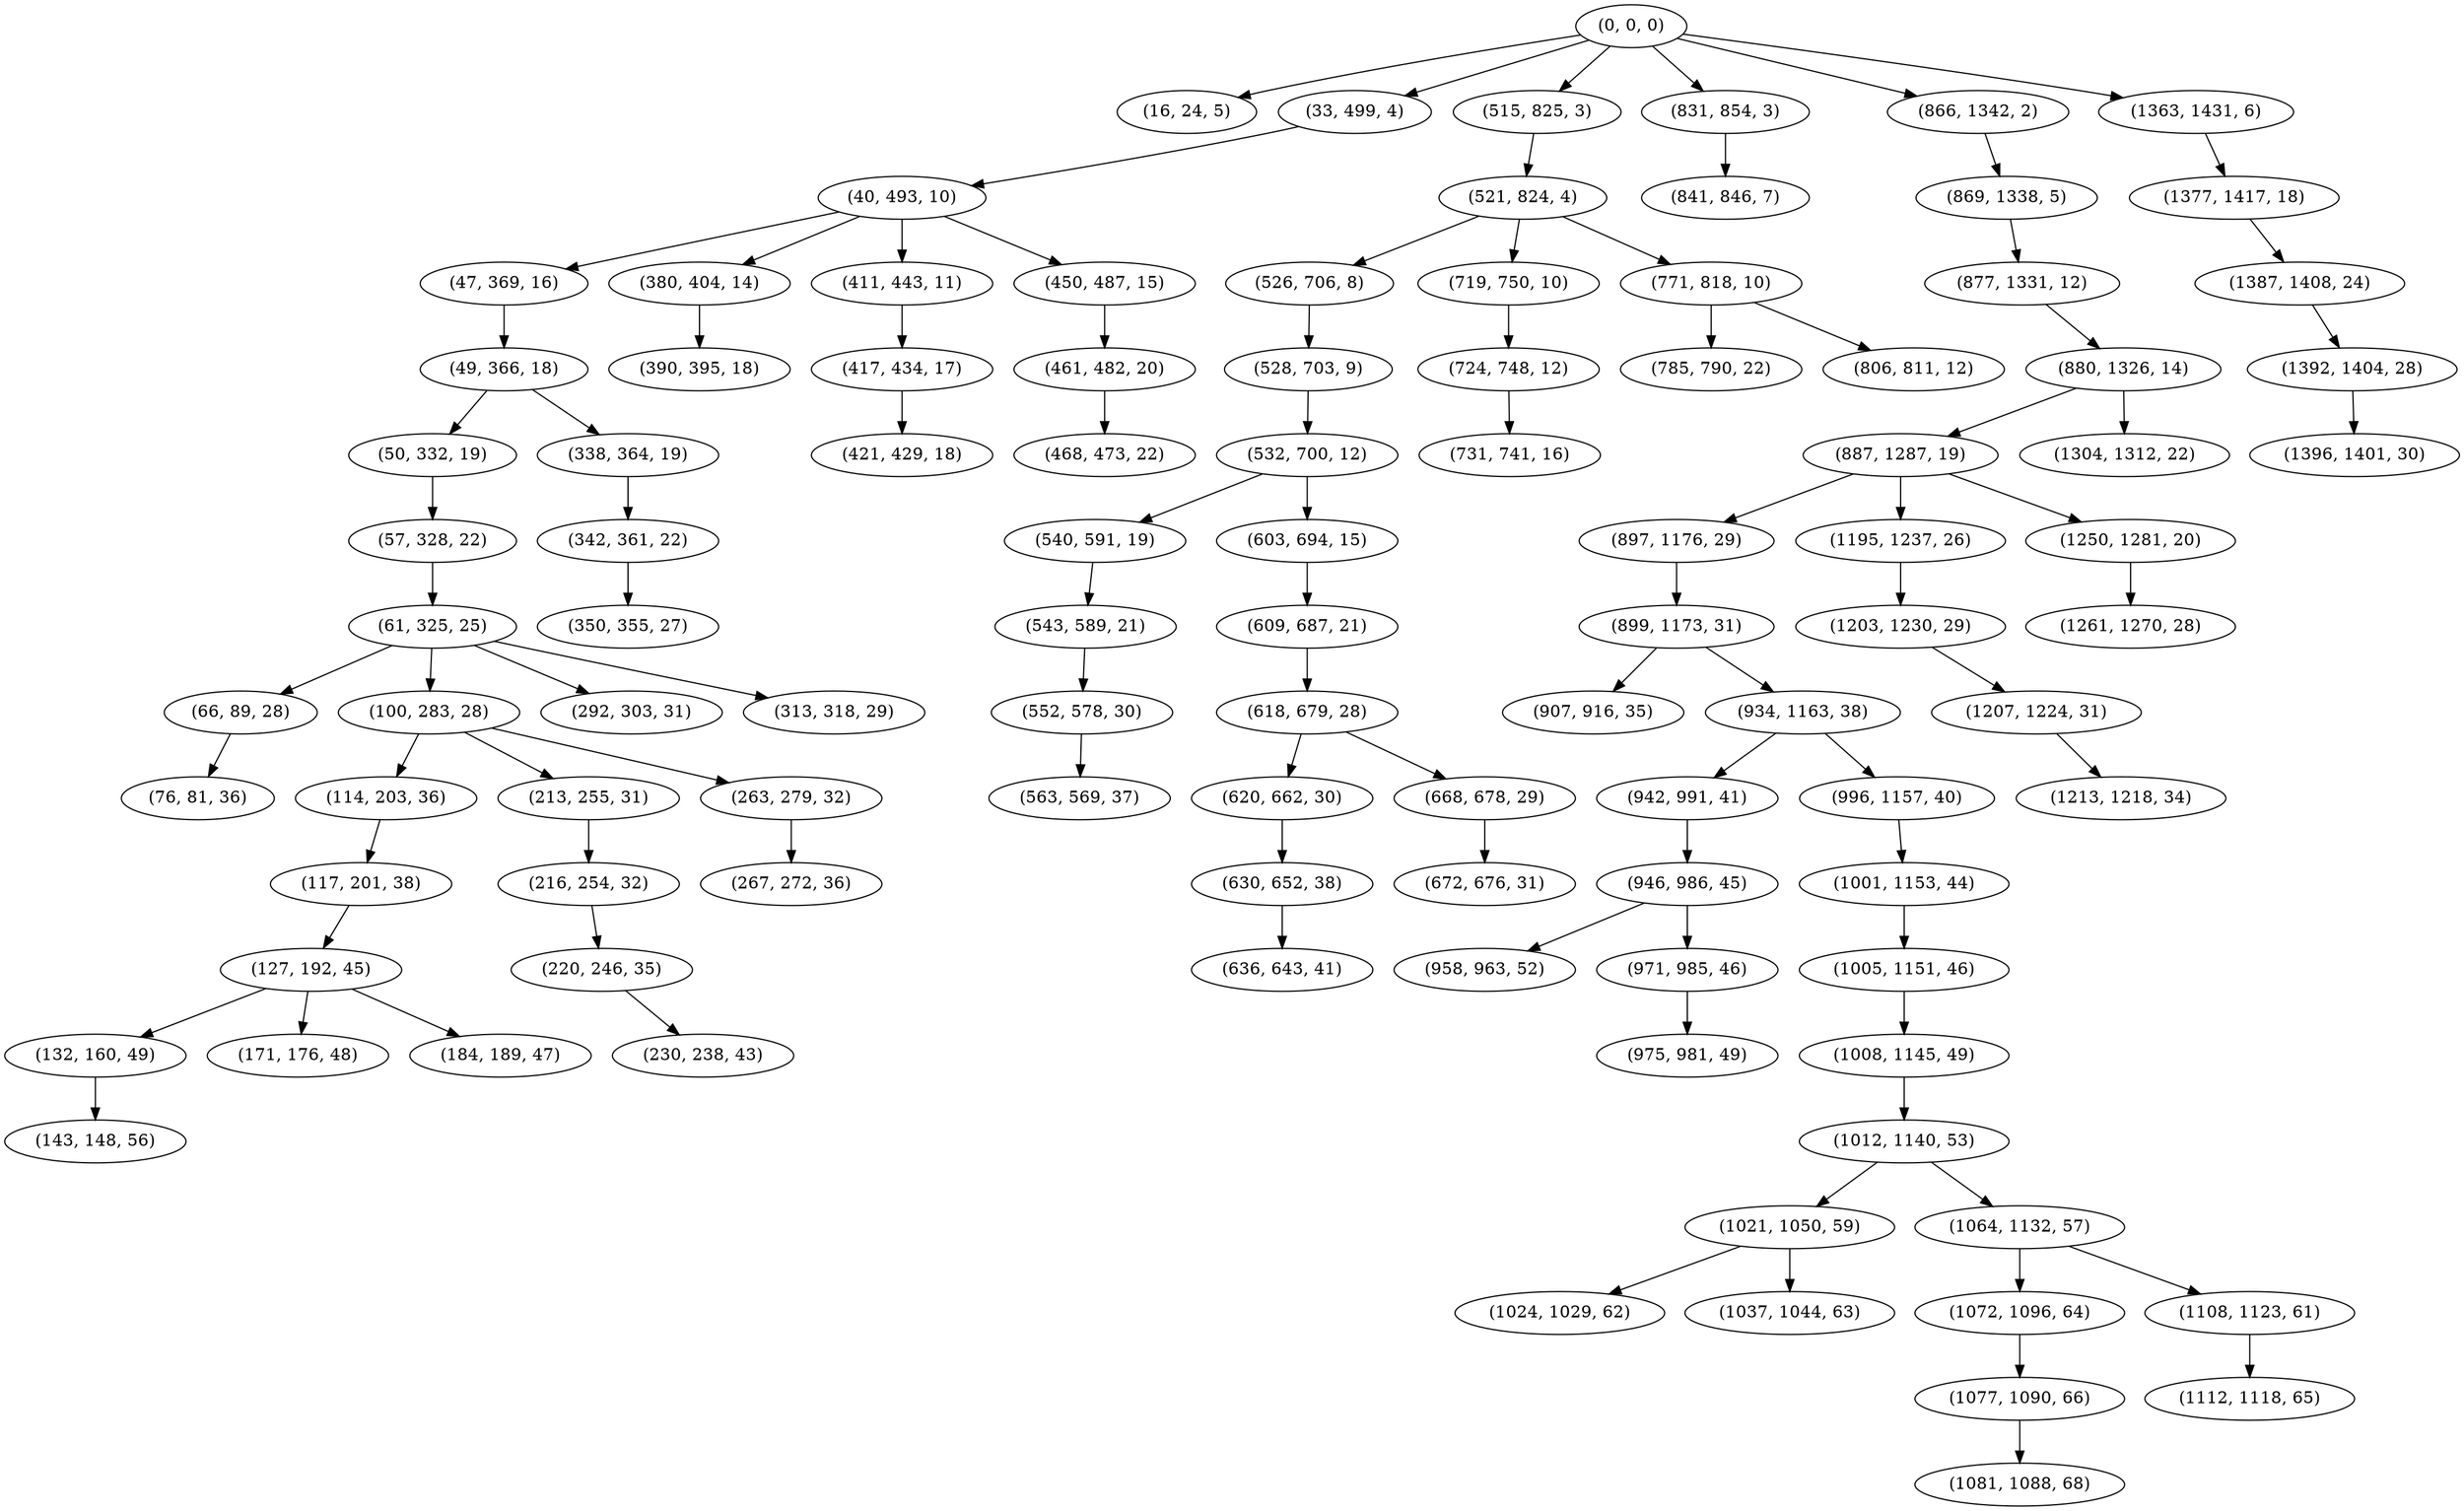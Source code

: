 digraph tree {
    "(0, 0, 0)";
    "(16, 24, 5)";
    "(33, 499, 4)";
    "(40, 493, 10)";
    "(47, 369, 16)";
    "(49, 366, 18)";
    "(50, 332, 19)";
    "(57, 328, 22)";
    "(61, 325, 25)";
    "(66, 89, 28)";
    "(76, 81, 36)";
    "(100, 283, 28)";
    "(114, 203, 36)";
    "(117, 201, 38)";
    "(127, 192, 45)";
    "(132, 160, 49)";
    "(143, 148, 56)";
    "(171, 176, 48)";
    "(184, 189, 47)";
    "(213, 255, 31)";
    "(216, 254, 32)";
    "(220, 246, 35)";
    "(230, 238, 43)";
    "(263, 279, 32)";
    "(267, 272, 36)";
    "(292, 303, 31)";
    "(313, 318, 29)";
    "(338, 364, 19)";
    "(342, 361, 22)";
    "(350, 355, 27)";
    "(380, 404, 14)";
    "(390, 395, 18)";
    "(411, 443, 11)";
    "(417, 434, 17)";
    "(421, 429, 18)";
    "(450, 487, 15)";
    "(461, 482, 20)";
    "(468, 473, 22)";
    "(515, 825, 3)";
    "(521, 824, 4)";
    "(526, 706, 8)";
    "(528, 703, 9)";
    "(532, 700, 12)";
    "(540, 591, 19)";
    "(543, 589, 21)";
    "(552, 578, 30)";
    "(563, 569, 37)";
    "(603, 694, 15)";
    "(609, 687, 21)";
    "(618, 679, 28)";
    "(620, 662, 30)";
    "(630, 652, 38)";
    "(636, 643, 41)";
    "(668, 678, 29)";
    "(672, 676, 31)";
    "(719, 750, 10)";
    "(724, 748, 12)";
    "(731, 741, 16)";
    "(771, 818, 10)";
    "(785, 790, 22)";
    "(806, 811, 12)";
    "(831, 854, 3)";
    "(841, 846, 7)";
    "(866, 1342, 2)";
    "(869, 1338, 5)";
    "(877, 1331, 12)";
    "(880, 1326, 14)";
    "(887, 1287, 19)";
    "(897, 1176, 29)";
    "(899, 1173, 31)";
    "(907, 916, 35)";
    "(934, 1163, 38)";
    "(942, 991, 41)";
    "(946, 986, 45)";
    "(958, 963, 52)";
    "(971, 985, 46)";
    "(975, 981, 49)";
    "(996, 1157, 40)";
    "(1001, 1153, 44)";
    "(1005, 1151, 46)";
    "(1008, 1145, 49)";
    "(1012, 1140, 53)";
    "(1021, 1050, 59)";
    "(1024, 1029, 62)";
    "(1037, 1044, 63)";
    "(1064, 1132, 57)";
    "(1072, 1096, 64)";
    "(1077, 1090, 66)";
    "(1081, 1088, 68)";
    "(1108, 1123, 61)";
    "(1112, 1118, 65)";
    "(1195, 1237, 26)";
    "(1203, 1230, 29)";
    "(1207, 1224, 31)";
    "(1213, 1218, 34)";
    "(1250, 1281, 20)";
    "(1261, 1270, 28)";
    "(1304, 1312, 22)";
    "(1363, 1431, 6)";
    "(1377, 1417, 18)";
    "(1387, 1408, 24)";
    "(1392, 1404, 28)";
    "(1396, 1401, 30)";
    "(0, 0, 0)" -> "(16, 24, 5)";
    "(0, 0, 0)" -> "(33, 499, 4)";
    "(0, 0, 0)" -> "(515, 825, 3)";
    "(0, 0, 0)" -> "(831, 854, 3)";
    "(0, 0, 0)" -> "(866, 1342, 2)";
    "(0, 0, 0)" -> "(1363, 1431, 6)";
    "(33, 499, 4)" -> "(40, 493, 10)";
    "(40, 493, 10)" -> "(47, 369, 16)";
    "(40, 493, 10)" -> "(380, 404, 14)";
    "(40, 493, 10)" -> "(411, 443, 11)";
    "(40, 493, 10)" -> "(450, 487, 15)";
    "(47, 369, 16)" -> "(49, 366, 18)";
    "(49, 366, 18)" -> "(50, 332, 19)";
    "(49, 366, 18)" -> "(338, 364, 19)";
    "(50, 332, 19)" -> "(57, 328, 22)";
    "(57, 328, 22)" -> "(61, 325, 25)";
    "(61, 325, 25)" -> "(66, 89, 28)";
    "(61, 325, 25)" -> "(100, 283, 28)";
    "(61, 325, 25)" -> "(292, 303, 31)";
    "(61, 325, 25)" -> "(313, 318, 29)";
    "(66, 89, 28)" -> "(76, 81, 36)";
    "(100, 283, 28)" -> "(114, 203, 36)";
    "(100, 283, 28)" -> "(213, 255, 31)";
    "(100, 283, 28)" -> "(263, 279, 32)";
    "(114, 203, 36)" -> "(117, 201, 38)";
    "(117, 201, 38)" -> "(127, 192, 45)";
    "(127, 192, 45)" -> "(132, 160, 49)";
    "(127, 192, 45)" -> "(171, 176, 48)";
    "(127, 192, 45)" -> "(184, 189, 47)";
    "(132, 160, 49)" -> "(143, 148, 56)";
    "(213, 255, 31)" -> "(216, 254, 32)";
    "(216, 254, 32)" -> "(220, 246, 35)";
    "(220, 246, 35)" -> "(230, 238, 43)";
    "(263, 279, 32)" -> "(267, 272, 36)";
    "(338, 364, 19)" -> "(342, 361, 22)";
    "(342, 361, 22)" -> "(350, 355, 27)";
    "(380, 404, 14)" -> "(390, 395, 18)";
    "(411, 443, 11)" -> "(417, 434, 17)";
    "(417, 434, 17)" -> "(421, 429, 18)";
    "(450, 487, 15)" -> "(461, 482, 20)";
    "(461, 482, 20)" -> "(468, 473, 22)";
    "(515, 825, 3)" -> "(521, 824, 4)";
    "(521, 824, 4)" -> "(526, 706, 8)";
    "(521, 824, 4)" -> "(719, 750, 10)";
    "(521, 824, 4)" -> "(771, 818, 10)";
    "(526, 706, 8)" -> "(528, 703, 9)";
    "(528, 703, 9)" -> "(532, 700, 12)";
    "(532, 700, 12)" -> "(540, 591, 19)";
    "(532, 700, 12)" -> "(603, 694, 15)";
    "(540, 591, 19)" -> "(543, 589, 21)";
    "(543, 589, 21)" -> "(552, 578, 30)";
    "(552, 578, 30)" -> "(563, 569, 37)";
    "(603, 694, 15)" -> "(609, 687, 21)";
    "(609, 687, 21)" -> "(618, 679, 28)";
    "(618, 679, 28)" -> "(620, 662, 30)";
    "(618, 679, 28)" -> "(668, 678, 29)";
    "(620, 662, 30)" -> "(630, 652, 38)";
    "(630, 652, 38)" -> "(636, 643, 41)";
    "(668, 678, 29)" -> "(672, 676, 31)";
    "(719, 750, 10)" -> "(724, 748, 12)";
    "(724, 748, 12)" -> "(731, 741, 16)";
    "(771, 818, 10)" -> "(785, 790, 22)";
    "(771, 818, 10)" -> "(806, 811, 12)";
    "(831, 854, 3)" -> "(841, 846, 7)";
    "(866, 1342, 2)" -> "(869, 1338, 5)";
    "(869, 1338, 5)" -> "(877, 1331, 12)";
    "(877, 1331, 12)" -> "(880, 1326, 14)";
    "(880, 1326, 14)" -> "(887, 1287, 19)";
    "(880, 1326, 14)" -> "(1304, 1312, 22)";
    "(887, 1287, 19)" -> "(897, 1176, 29)";
    "(887, 1287, 19)" -> "(1195, 1237, 26)";
    "(887, 1287, 19)" -> "(1250, 1281, 20)";
    "(897, 1176, 29)" -> "(899, 1173, 31)";
    "(899, 1173, 31)" -> "(907, 916, 35)";
    "(899, 1173, 31)" -> "(934, 1163, 38)";
    "(934, 1163, 38)" -> "(942, 991, 41)";
    "(934, 1163, 38)" -> "(996, 1157, 40)";
    "(942, 991, 41)" -> "(946, 986, 45)";
    "(946, 986, 45)" -> "(958, 963, 52)";
    "(946, 986, 45)" -> "(971, 985, 46)";
    "(971, 985, 46)" -> "(975, 981, 49)";
    "(996, 1157, 40)" -> "(1001, 1153, 44)";
    "(1001, 1153, 44)" -> "(1005, 1151, 46)";
    "(1005, 1151, 46)" -> "(1008, 1145, 49)";
    "(1008, 1145, 49)" -> "(1012, 1140, 53)";
    "(1012, 1140, 53)" -> "(1021, 1050, 59)";
    "(1012, 1140, 53)" -> "(1064, 1132, 57)";
    "(1021, 1050, 59)" -> "(1024, 1029, 62)";
    "(1021, 1050, 59)" -> "(1037, 1044, 63)";
    "(1064, 1132, 57)" -> "(1072, 1096, 64)";
    "(1064, 1132, 57)" -> "(1108, 1123, 61)";
    "(1072, 1096, 64)" -> "(1077, 1090, 66)";
    "(1077, 1090, 66)" -> "(1081, 1088, 68)";
    "(1108, 1123, 61)" -> "(1112, 1118, 65)";
    "(1195, 1237, 26)" -> "(1203, 1230, 29)";
    "(1203, 1230, 29)" -> "(1207, 1224, 31)";
    "(1207, 1224, 31)" -> "(1213, 1218, 34)";
    "(1250, 1281, 20)" -> "(1261, 1270, 28)";
    "(1363, 1431, 6)" -> "(1377, 1417, 18)";
    "(1377, 1417, 18)" -> "(1387, 1408, 24)";
    "(1387, 1408, 24)" -> "(1392, 1404, 28)";
    "(1392, 1404, 28)" -> "(1396, 1401, 30)";
}
